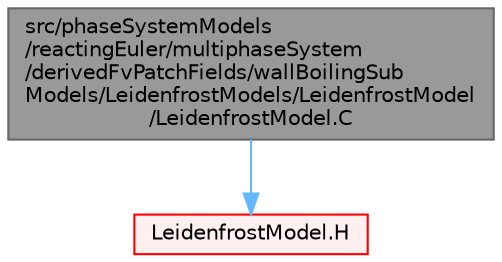 digraph "src/phaseSystemModels/reactingEuler/multiphaseSystem/derivedFvPatchFields/wallBoilingSubModels/LeidenfrostModels/LeidenfrostModel/LeidenfrostModel.C"
{
 // LATEX_PDF_SIZE
  bgcolor="transparent";
  edge [fontname=Helvetica,fontsize=10,labelfontname=Helvetica,labelfontsize=10];
  node [fontname=Helvetica,fontsize=10,shape=box,height=0.2,width=0.4];
  Node1 [id="Node000001",label="src/phaseSystemModels\l/reactingEuler/multiphaseSystem\l/derivedFvPatchFields/wallBoilingSub\lModels/LeidenfrostModels/LeidenfrostModel\l/LeidenfrostModel.C",height=0.2,width=0.4,color="gray40", fillcolor="grey60", style="filled", fontcolor="black",tooltip=" "];
  Node1 -> Node2 [id="edge1_Node000001_Node000002",color="steelblue1",style="solid",tooltip=" "];
  Node2 [id="Node000002",label="LeidenfrostModel.H",height=0.2,width=0.4,color="red", fillcolor="#FFF0F0", style="filled",URL="$LeidenfrostModel_8H.html",tooltip=" "];
}
